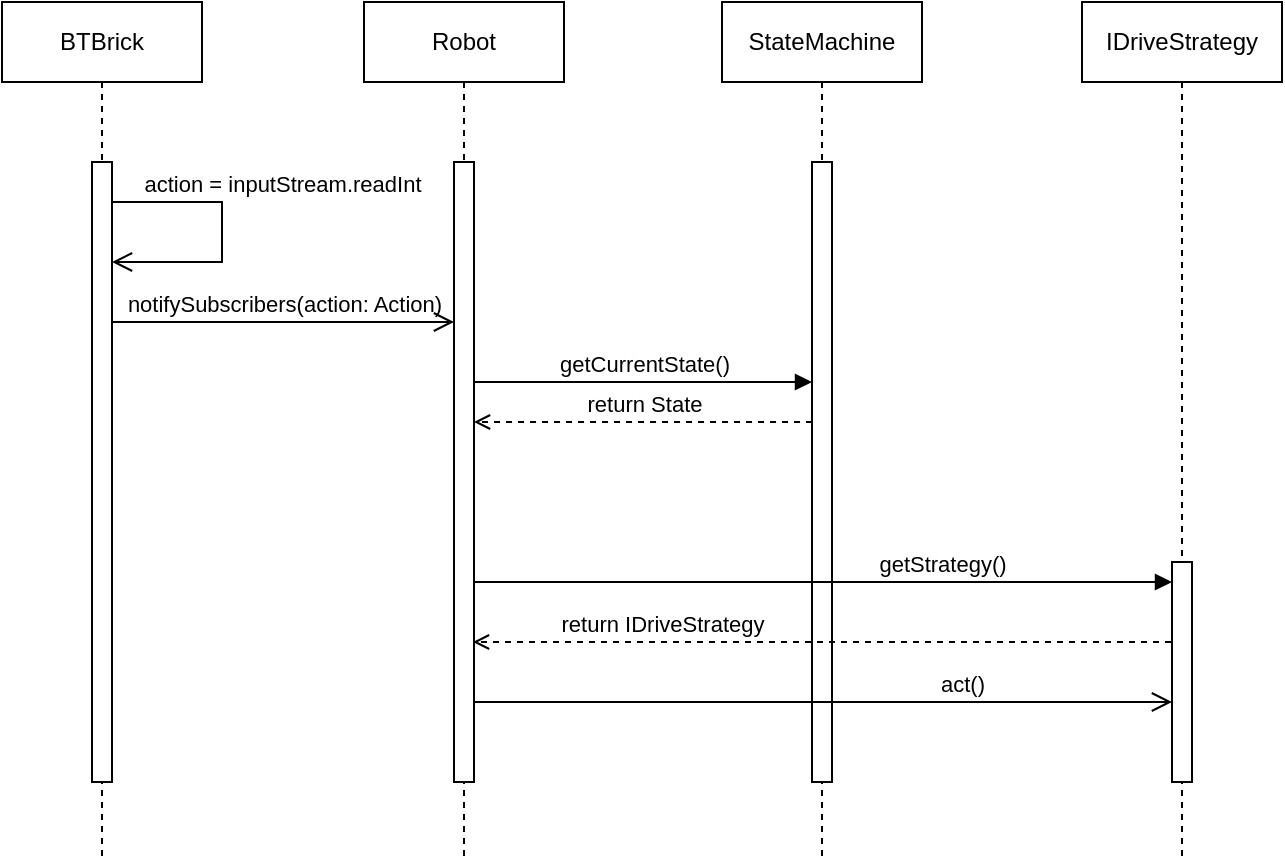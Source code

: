 <mxfile version="24.4.8" type="device">
  <diagram name="Page-1" id="2YBvvXClWsGukQMizWep">
    <mxGraphModel dx="1434" dy="907" grid="1" gridSize="10" guides="1" tooltips="1" connect="1" arrows="1" fold="1" page="1" pageScale="1" pageWidth="827" pageHeight="1169" math="0" shadow="0">
      <root>
        <mxCell id="0" />
        <mxCell id="1" parent="0" />
        <mxCell id="aM9ryv3xv72pqoxQDRHE-5" value="BTBrick" style="shape=umlLifeline;perimeter=lifelinePerimeter;whiteSpace=wrap;html=1;container=0;dropTarget=0;collapsible=0;recursiveResize=0;outlineConnect=0;portConstraint=eastwest;newEdgeStyle={&quot;edgeStyle&quot;:&quot;elbowEdgeStyle&quot;,&quot;elbow&quot;:&quot;vertical&quot;,&quot;curved&quot;:0,&quot;rounded&quot;:0};" parent="1" vertex="1">
          <mxGeometry x="20" y="20" width="100" height="430" as="geometry" />
        </mxCell>
        <mxCell id="aM9ryv3xv72pqoxQDRHE-6" value="" style="html=1;points=[];perimeter=orthogonalPerimeter;outlineConnect=0;targetShapes=umlLifeline;portConstraint=eastwest;newEdgeStyle={&quot;edgeStyle&quot;:&quot;elbowEdgeStyle&quot;,&quot;elbow&quot;:&quot;vertical&quot;,&quot;curved&quot;:0,&quot;rounded&quot;:0};" parent="aM9ryv3xv72pqoxQDRHE-5" vertex="1">
          <mxGeometry x="45" y="80" width="10" height="310" as="geometry" />
        </mxCell>
        <mxCell id="VgHauEdf2M3hdAsd8EfK-9" value="Robot" style="shape=umlLifeline;perimeter=lifelinePerimeter;whiteSpace=wrap;html=1;container=0;dropTarget=0;collapsible=0;recursiveResize=0;outlineConnect=0;portConstraint=eastwest;newEdgeStyle={&quot;edgeStyle&quot;:&quot;elbowEdgeStyle&quot;,&quot;elbow&quot;:&quot;vertical&quot;,&quot;curved&quot;:0,&quot;rounded&quot;:0};" parent="1" vertex="1">
          <mxGeometry x="201" y="20" width="100" height="430" as="geometry" />
        </mxCell>
        <mxCell id="VgHauEdf2M3hdAsd8EfK-10" value="" style="html=1;points=[];perimeter=orthogonalPerimeter;outlineConnect=0;targetShapes=umlLifeline;portConstraint=eastwest;newEdgeStyle={&quot;edgeStyle&quot;:&quot;elbowEdgeStyle&quot;,&quot;elbow&quot;:&quot;vertical&quot;,&quot;curved&quot;:0,&quot;rounded&quot;:0};" parent="VgHauEdf2M3hdAsd8EfK-9" vertex="1">
          <mxGeometry x="45" y="80" width="10" height="310" as="geometry" />
        </mxCell>
        <mxCell id="VgHauEdf2M3hdAsd8EfK-11" value="StateMachine" style="shape=umlLifeline;perimeter=lifelinePerimeter;whiteSpace=wrap;html=1;container=0;dropTarget=0;collapsible=0;recursiveResize=0;outlineConnect=0;portConstraint=eastwest;newEdgeStyle={&quot;edgeStyle&quot;:&quot;elbowEdgeStyle&quot;,&quot;elbow&quot;:&quot;vertical&quot;,&quot;curved&quot;:0,&quot;rounded&quot;:0};" parent="1" vertex="1">
          <mxGeometry x="380" y="20" width="100" height="430" as="geometry" />
        </mxCell>
        <mxCell id="VgHauEdf2M3hdAsd8EfK-12" value="" style="html=1;points=[];perimeter=orthogonalPerimeter;outlineConnect=0;targetShapes=umlLifeline;portConstraint=eastwest;newEdgeStyle={&quot;edgeStyle&quot;:&quot;elbowEdgeStyle&quot;,&quot;elbow&quot;:&quot;vertical&quot;,&quot;curved&quot;:0,&quot;rounded&quot;:0};" parent="VgHauEdf2M3hdAsd8EfK-11" vertex="1">
          <mxGeometry x="45" y="80" width="10" height="310" as="geometry" />
        </mxCell>
        <mxCell id="VgHauEdf2M3hdAsd8EfK-24" value="notifySubscribers(action: Action)" style="endArrow=open;startArrow=none;endFill=0;startFill=0;endSize=8;html=1;verticalAlign=bottom;labelBackgroundColor=none;strokeWidth=1;rounded=0;" parent="1" source="aM9ryv3xv72pqoxQDRHE-6" target="VgHauEdf2M3hdAsd8EfK-10" edge="1">
          <mxGeometry width="160" relative="1" as="geometry">
            <mxPoint x="80" y="120" as="sourcePoint" />
            <mxPoint x="240" y="120" as="targetPoint" />
            <Array as="points">
              <mxPoint x="160" y="180" />
            </Array>
          </mxGeometry>
        </mxCell>
        <mxCell id="VgHauEdf2M3hdAsd8EfK-26" value="action = inputStream.readInt" style="endArrow=open;startArrow=none;endFill=0;startFill=0;endSize=8;html=1;verticalAlign=bottom;labelBackgroundColor=none;strokeWidth=1;rounded=0;" parent="1" target="aM9ryv3xv72pqoxQDRHE-6" edge="1">
          <mxGeometry x="-0.214" y="30" width="160" relative="1" as="geometry">
            <mxPoint x="75" y="120" as="sourcePoint" />
            <mxPoint x="130" y="170" as="targetPoint" />
            <Array as="points">
              <mxPoint x="100" y="120" />
              <mxPoint x="130" y="120" />
              <mxPoint x="130" y="150" />
            </Array>
            <mxPoint as="offset" />
          </mxGeometry>
        </mxCell>
        <mxCell id="VgHauEdf2M3hdAsd8EfK-30" value="getCurrentState()" style="html=1;verticalAlign=bottom;endArrow=block;edgeStyle=elbowEdgeStyle;elbow=vertical;curved=0;rounded=0;" parent="1" edge="1">
          <mxGeometry relative="1" as="geometry">
            <mxPoint x="256" y="210" as="sourcePoint" />
            <Array as="points">
              <mxPoint x="340.5" y="210" />
            </Array>
            <mxPoint x="425" y="210" as="targetPoint" />
          </mxGeometry>
        </mxCell>
        <mxCell id="VgHauEdf2M3hdAsd8EfK-50" value="getStrategy()" style="html=1;verticalAlign=bottom;endArrow=block;edgeStyle=elbowEdgeStyle;elbow=vertical;curved=0;rounded=0;" parent="1" source="VgHauEdf2M3hdAsd8EfK-10" target="VgHauEdf2M3hdAsd8EfK-35" edge="1">
          <mxGeometry x="0.341" relative="1" as="geometry">
            <mxPoint x="250" y="310" as="sourcePoint" />
            <Array as="points">
              <mxPoint x="339" y="310" />
            </Array>
            <mxPoint x="599" y="310" as="targetPoint" />
            <mxPoint as="offset" />
          </mxGeometry>
        </mxCell>
        <mxCell id="MnhJiCePQzwTxGwmFQ9T-3" value="return State" style="html=1;verticalAlign=bottom;labelBackgroundColor=none;endArrow=open;endFill=0;dashed=1;rounded=0;" parent="1" edge="1">
          <mxGeometry width="160" relative="1" as="geometry">
            <mxPoint x="425.0" y="230.0" as="sourcePoint" />
            <mxPoint x="256" y="230.0" as="targetPoint" />
          </mxGeometry>
        </mxCell>
        <mxCell id="MnhJiCePQzwTxGwmFQ9T-4" value="return IDriveStrategy" style="html=1;verticalAlign=bottom;labelBackgroundColor=none;endArrow=open;endFill=0;dashed=1;rounded=0;" parent="1" edge="1">
          <mxGeometry x="0.459" width="160" relative="1" as="geometry">
            <mxPoint x="604.5" y="340" as="sourcePoint" />
            <mxPoint x="255.5" y="340" as="targetPoint" />
            <mxPoint as="offset" />
          </mxGeometry>
        </mxCell>
        <mxCell id="VgHauEdf2M3hdAsd8EfK-34" value="IDriveStrategy" style="shape=umlLifeline;perimeter=lifelinePerimeter;whiteSpace=wrap;html=1;container=0;dropTarget=0;collapsible=0;recursiveResize=0;outlineConnect=0;portConstraint=eastwest;newEdgeStyle={&quot;edgeStyle&quot;:&quot;elbowEdgeStyle&quot;,&quot;elbow&quot;:&quot;vertical&quot;,&quot;curved&quot;:0,&quot;rounded&quot;:0};" parent="1" vertex="1">
          <mxGeometry x="560" y="20" width="100" height="430" as="geometry" />
        </mxCell>
        <mxCell id="VgHauEdf2M3hdAsd8EfK-35" value="" style="html=1;points=[];perimeter=orthogonalPerimeter;outlineConnect=0;targetShapes=umlLifeline;portConstraint=eastwest;newEdgeStyle={&quot;edgeStyle&quot;:&quot;elbowEdgeStyle&quot;,&quot;elbow&quot;:&quot;vertical&quot;,&quot;curved&quot;:0,&quot;rounded&quot;:0};" parent="VgHauEdf2M3hdAsd8EfK-34" vertex="1">
          <mxGeometry x="45" y="280" width="10" height="110" as="geometry" />
        </mxCell>
        <mxCell id="sYVHUZY6ORqhLOfMMOYd-2" value="act()" style="endArrow=open;startArrow=none;endFill=0;startFill=0;endSize=8;html=1;verticalAlign=bottom;labelBackgroundColor=none;strokeWidth=1;rounded=0;" edge="1" parent="1" source="VgHauEdf2M3hdAsd8EfK-10" target="VgHauEdf2M3hdAsd8EfK-35">
          <mxGeometry x="0.398" width="160" relative="1" as="geometry">
            <mxPoint x="256" y="370" as="sourcePoint" />
            <mxPoint x="605" y="370" as="targetPoint" />
            <Array as="points">
              <mxPoint x="349" y="370" />
            </Array>
            <mxPoint as="offset" />
          </mxGeometry>
        </mxCell>
      </root>
    </mxGraphModel>
  </diagram>
</mxfile>

